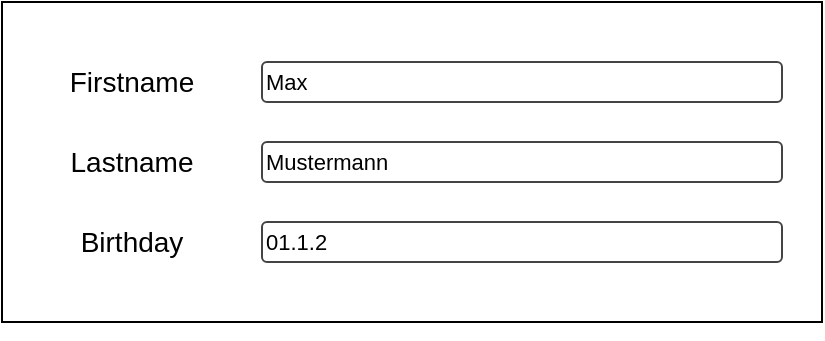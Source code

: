 <mxfile version="13.6.2" type="device" pages="5"><diagram id="u9x7g_faHBsmcDgTA-50" name="UserComponent"><mxGraphModel dx="1086" dy="966" grid="1" gridSize="10" guides="1" tooltips="1" connect="1" arrows="1" fold="1" page="1" pageScale="1" pageWidth="827" pageHeight="1169" math="0" shadow="0"><root><mxCell id="0"/><mxCell id="1" parent="0"/><mxCell id="ndW5_IXGlqLkCs41bsHp-1" value="" style="rounded=0;whiteSpace=wrap;html=1;" vertex="1" parent="1"><mxGeometry x="80" y="70" width="410" height="160" as="geometry"/></mxCell><mxCell id="ndW5_IXGlqLkCs41bsHp-11" value="Max" style="strokeWidth=1;html=1;shadow=0;dashed=0;shape=mxgraph.ios.iTextInput;strokeColor=#444444;buttonText=;fontSize=11;whiteSpace=wrap;align=left;" vertex="1" parent="1"><mxGeometry x="210" y="100" width="260" height="20" as="geometry"/></mxCell><mxCell id="ndW5_IXGlqLkCs41bsHp-12" value="Firstname" style="text;html=1;strokeColor=none;fillColor=none;align=center;verticalAlign=middle;whiteSpace=wrap;rounded=0;fontSize=14;" vertex="1" parent="1"><mxGeometry x="90" y="100" width="110" height="20" as="geometry"/></mxCell><mxCell id="ndW5_IXGlqLkCs41bsHp-13" value="Mustermann" style="strokeWidth=1;html=1;shadow=0;dashed=0;shape=mxgraph.ios.iTextInput;strokeColor=#444444;buttonText=;fontSize=11;whiteSpace=wrap;align=left;" vertex="1" parent="1"><mxGeometry x="210" y="140" width="260" height="20" as="geometry"/></mxCell><mxCell id="ndW5_IXGlqLkCs41bsHp-14" value="Lastname" style="text;html=1;strokeColor=none;fillColor=none;align=center;verticalAlign=middle;whiteSpace=wrap;rounded=0;fontSize=14;" vertex="1" parent="1"><mxGeometry x="90" y="140" width="110" height="20" as="geometry"/></mxCell><mxCell id="ndW5_IXGlqLkCs41bsHp-15" value="01.1.2" style="strokeWidth=1;html=1;shadow=0;dashed=0;shape=mxgraph.ios.iTextInput;strokeColor=#444444;buttonText=;fontSize=11;whiteSpace=wrap;align=left;" vertex="1" parent="1"><mxGeometry x="210" y="180" width="260" height="20" as="geometry"/></mxCell><mxCell id="ndW5_IXGlqLkCs41bsHp-16" value="Birthday" style="text;html=1;strokeColor=none;fillColor=none;align=center;verticalAlign=middle;whiteSpace=wrap;rounded=0;fontSize=14;" vertex="1" parent="1"><mxGeometry x="90" y="180" width="110" height="20" as="geometry"/></mxCell><mxCell id="GhrISNLk7531QN-iQ-NQ-1" style="edgeStyle=orthogonalEdgeStyle;rounded=0;orthogonalLoop=1;jettySize=auto;html=1;exitX=0.5;exitY=1;exitDx=0;exitDy=0;fontSize=14;" edge="1" parent="1" source="ndW5_IXGlqLkCs41bsHp-1" target="ndW5_IXGlqLkCs41bsHp-1"><mxGeometry relative="1" as="geometry"/></mxCell></root></mxGraphModel></diagram><diagram id="aUpxVDj_ti4cLkiI7YK-" name="AddressComponent"><mxGraphModel dx="1086" dy="966" grid="1" gridSize="10" guides="1" tooltips="1" connect="1" arrows="1" fold="1" page="1" pageScale="1" pageWidth="827" pageHeight="1169" math="0" shadow="0"><root><mxCell id="FQAC35heHHGDOe14_1Ka-0"/><mxCell id="FQAC35heHHGDOe14_1Ka-1" parent="FQAC35heHHGDOe14_1Ka-0"/><mxCell id="LvFL898f1wH0g8F9dJbk-0" value="" style="rounded=0;whiteSpace=wrap;html=1;" vertex="1" parent="FQAC35heHHGDOe14_1Ka-1"><mxGeometry x="80" y="40" width="410" height="180" as="geometry"/></mxCell><mxCell id="LvFL898f1wH0g8F9dJbk-1" value="Address {n}" style="text;html=1;strokeColor=none;fillColor=none;align=center;verticalAlign=middle;whiteSpace=wrap;rounded=0;fontSize=14;" vertex="1" parent="FQAC35heHHGDOe14_1Ka-1"><mxGeometry x="80" y="50" width="410" height="20" as="geometry"/></mxCell><mxCell id="LvFL898f1wH0g8F9dJbk-2" value="Cologne" style="strokeWidth=1;html=1;shadow=0;dashed=0;shape=mxgraph.ios.iTextInput;strokeColor=#444444;buttonText=;fontSize=11;whiteSpace=wrap;align=left;" vertex="1" parent="FQAC35heHHGDOe14_1Ka-1"><mxGeometry x="210" y="100" width="260" height="20" as="geometry"/></mxCell><mxCell id="LvFL898f1wH0g8F9dJbk-3" value="City" style="text;html=1;strokeColor=none;fillColor=none;align=center;verticalAlign=middle;whiteSpace=wrap;rounded=0;fontSize=14;" vertex="1" parent="FQAC35heHHGDOe14_1Ka-1"><mxGeometry x="90" y="100" width="110" height="20" as="geometry"/></mxCell><mxCell id="LvFL898f1wH0g8F9dJbk-4" value="CologneStreet" style="strokeWidth=1;html=1;shadow=0;dashed=0;shape=mxgraph.ios.iTextInput;strokeColor=#444444;buttonText=;fontSize=11;whiteSpace=wrap;align=left;" vertex="1" parent="FQAC35heHHGDOe14_1Ka-1"><mxGeometry x="210" y="140" width="260" height="20" as="geometry"/></mxCell><mxCell id="LvFL898f1wH0g8F9dJbk-5" value="Street" style="text;html=1;strokeColor=none;fillColor=none;align=center;verticalAlign=middle;whiteSpace=wrap;rounded=0;fontSize=14;" vertex="1" parent="FQAC35heHHGDOe14_1Ka-1"><mxGeometry x="90" y="140" width="110" height="20" as="geometry"/></mxCell><mxCell id="LvFL898f1wH0g8F9dJbk-6" value="01.1.2" style="strokeWidth=1;html=1;shadow=0;dashed=0;shape=mxgraph.ios.iTextInput;strokeColor=#444444;buttonText=;fontSize=11;whiteSpace=wrap;align=left;" vertex="1" parent="FQAC35heHHGDOe14_1Ka-1"><mxGeometry x="210" y="180" width="260" height="20" as="geometry"/></mxCell><mxCell id="LvFL898f1wH0g8F9dJbk-7" value="Post Code" style="text;html=1;strokeColor=none;fillColor=none;align=center;verticalAlign=middle;whiteSpace=wrap;rounded=0;fontSize=14;" vertex="1" parent="FQAC35heHHGDOe14_1Ka-1"><mxGeometry x="90" y="180" width="110" height="20" as="geometry"/></mxCell></root></mxGraphModel></diagram><diagram id="zsUkXMuEXC9I4SRhl9Td" name="UserListView"><mxGraphModel dx="1086" dy="966" grid="1" gridSize="10" guides="1" tooltips="1" connect="1" arrows="1" fold="1" page="1" pageScale="1" pageWidth="827" pageHeight="1169" math="0" shadow="0"><root><mxCell id="8rEXdTSWZkSDI2RordYG-0"/><mxCell id="8rEXdTSWZkSDI2RordYG-1" parent="8rEXdTSWZkSDI2RordYG-0"/><mxCell id="8rEXdTSWZkSDI2RordYG-2" value="Users" style="shape=table;html=1;whiteSpace=wrap;startSize=30;container=1;collapsible=0;childLayout=tableLayout;fontStyle=1;align=center;fontSize=14;direction=east;flipH=1;flipV=0;" vertex="1" parent="8rEXdTSWZkSDI2RordYG-1"><mxGeometry x="40" y="40" width="210" height="153" as="geometry"/></mxCell><mxCell id="8rEXdTSWZkSDI2RordYG-19" value="" style="shape=partialRectangle;html=1;whiteSpace=wrap;collapsible=0;dropTarget=0;pointerEvents=0;fillColor=none;top=0;left=0;bottom=0;right=0;points=[[0,0.5],[1,0.5]];portConstraint=eastwest;" vertex="1" parent="8rEXdTSWZkSDI2RordYG-2"><mxGeometry y="30" width="210" height="41" as="geometry"/></mxCell><mxCell id="8rEXdTSWZkSDI2RordYG-20" value="Firstname" style="shape=partialRectangle;html=1;whiteSpace=wrap;connectable=0;fillColor=none;top=0;left=0;bottom=0;right=0;overflow=hidden;" vertex="1" parent="8rEXdTSWZkSDI2RordYG-19"><mxGeometry width="60" height="41" as="geometry"/></mxCell><mxCell id="8rEXdTSWZkSDI2RordYG-21" value="Lastname" style="shape=partialRectangle;html=1;whiteSpace=wrap;connectable=0;fillColor=none;top=0;left=0;bottom=0;right=0;overflow=hidden;" vertex="1" parent="8rEXdTSWZkSDI2RordYG-19"><mxGeometry x="60" width="80" height="41" as="geometry"/></mxCell><mxCell id="8rEXdTSWZkSDI2RordYG-22" value="Birthday" style="shape=partialRectangle;html=1;whiteSpace=wrap;connectable=0;fillColor=none;top=0;left=0;bottom=0;right=0;overflow=hidden;" vertex="1" parent="8rEXdTSWZkSDI2RordYG-19"><mxGeometry x="140" width="70" height="41" as="geometry"/></mxCell><mxCell id="8rEXdTSWZkSDI2RordYG-7" value="" style="shape=partialRectangle;html=1;whiteSpace=wrap;collapsible=0;dropTarget=0;pointerEvents=0;fillColor=none;top=0;left=0;bottom=0;right=0;points=[[0,0.5],[1,0.5]];portConstraint=eastwest;" vertex="1" parent="8rEXdTSWZkSDI2RordYG-2"><mxGeometry y="71" width="210" height="41" as="geometry"/></mxCell><mxCell id="8rEXdTSWZkSDI2RordYG-8" value="Max" style="shape=partialRectangle;html=1;whiteSpace=wrap;connectable=0;fillColor=none;top=0;left=0;bottom=0;right=0;overflow=hidden;" vertex="1" parent="8rEXdTSWZkSDI2RordYG-7"><mxGeometry width="60" height="41" as="geometry"/></mxCell><mxCell id="8rEXdTSWZkSDI2RordYG-9" value="Mustermann" style="shape=partialRectangle;html=1;whiteSpace=wrap;connectable=0;fillColor=none;top=0;left=0;bottom=0;right=0;overflow=hidden;" vertex="1" parent="8rEXdTSWZkSDI2RordYG-7"><mxGeometry x="60" width="80" height="41" as="geometry"/></mxCell><mxCell id="8rEXdTSWZkSDI2RordYG-10" value="01.1.2" style="shape=partialRectangle;html=1;whiteSpace=wrap;connectable=0;fillColor=none;top=0;left=0;bottom=0;right=0;overflow=hidden;" vertex="1" parent="8rEXdTSWZkSDI2RordYG-7"><mxGeometry x="140" width="70" height="41" as="geometry"/></mxCell><mxCell id="8rEXdTSWZkSDI2RordYG-3" value="" style="shape=partialRectangle;html=1;whiteSpace=wrap;collapsible=0;dropTarget=0;pointerEvents=0;fillColor=none;top=0;left=0;bottom=0;right=0;points=[[0,0.5],[1,0.5]];portConstraint=eastwest;" vertex="1" parent="8rEXdTSWZkSDI2RordYG-2"><mxGeometry y="112" width="210" height="41" as="geometry"/></mxCell><mxCell id="8rEXdTSWZkSDI2RordYG-4" value="Friedrich" style="shape=partialRectangle;html=1;whiteSpace=wrap;connectable=0;fillColor=none;top=0;left=0;bottom=0;right=0;overflow=hidden;" vertex="1" parent="8rEXdTSWZkSDI2RordYG-3"><mxGeometry width="60" height="41" as="geometry"/></mxCell><mxCell id="8rEXdTSWZkSDI2RordYG-5" value="Folkmann" style="shape=partialRectangle;html=1;whiteSpace=wrap;connectable=0;fillColor=none;top=0;left=0;bottom=0;right=0;overflow=hidden;" vertex="1" parent="8rEXdTSWZkSDI2RordYG-3"><mxGeometry x="60" width="80" height="41" as="geometry"/></mxCell><mxCell id="8rEXdTSWZkSDI2RordYG-6" value="01.1.19" style="shape=partialRectangle;html=1;whiteSpace=wrap;connectable=0;fillColor=none;top=0;left=0;bottom=0;right=0;overflow=hidden;" vertex="1" parent="8rEXdTSWZkSDI2RordYG-3"><mxGeometry x="140" width="70" height="41" as="geometry"/></mxCell></root></mxGraphModel></diagram><diagram id="kpRdmzyFTdc11QlyB2XH" name="UserView"><mxGraphModel dx="1086" dy="966" grid="1" gridSize="10" guides="1" tooltips="1" connect="1" arrows="1" fold="1" page="1" pageScale="1" pageWidth="827" pageHeight="1169" math="0" shadow="0"><root><mxCell id="ZFrWV1GRFZGSaJmasdAq-0"/><mxCell id="ZFrWV1GRFZGSaJmasdAq-1" parent="ZFrWV1GRFZGSaJmasdAq-0"/><mxCell id="EjZgcKo2vWvGXSRR6GhS-0" value="" style="rounded=0;whiteSpace=wrap;html=1;" vertex="1" parent="ZFrWV1GRFZGSaJmasdAq-1"><mxGeometry x="209" y="70" width="410" height="160" as="geometry"/></mxCell><mxCell id="EjZgcKo2vWvGXSRR6GhS-1" value="Max" style="strokeWidth=1;html=1;shadow=0;dashed=0;shape=mxgraph.ios.iTextInput;strokeColor=#444444;buttonText=;fontSize=11;whiteSpace=wrap;align=left;" vertex="1" parent="ZFrWV1GRFZGSaJmasdAq-1"><mxGeometry x="339" y="100" width="260" height="20" as="geometry"/></mxCell><mxCell id="EjZgcKo2vWvGXSRR6GhS-2" value="Firstname" style="text;html=1;strokeColor=none;fillColor=none;align=center;verticalAlign=middle;whiteSpace=wrap;rounded=0;fontSize=14;" vertex="1" parent="ZFrWV1GRFZGSaJmasdAq-1"><mxGeometry x="219" y="100" width="110" height="20" as="geometry"/></mxCell><mxCell id="EjZgcKo2vWvGXSRR6GhS-3" value="Mustermann" style="strokeWidth=1;html=1;shadow=0;dashed=0;shape=mxgraph.ios.iTextInput;strokeColor=#444444;buttonText=;fontSize=11;whiteSpace=wrap;align=left;" vertex="1" parent="ZFrWV1GRFZGSaJmasdAq-1"><mxGeometry x="339" y="140" width="260" height="20" as="geometry"/></mxCell><mxCell id="EjZgcKo2vWvGXSRR6GhS-4" value="Lastname" style="text;html=1;strokeColor=none;fillColor=none;align=center;verticalAlign=middle;whiteSpace=wrap;rounded=0;fontSize=14;" vertex="1" parent="ZFrWV1GRFZGSaJmasdAq-1"><mxGeometry x="219" y="140" width="110" height="20" as="geometry"/></mxCell><mxCell id="EjZgcKo2vWvGXSRR6GhS-5" value="01.1.2" style="strokeWidth=1;html=1;shadow=0;dashed=0;shape=mxgraph.ios.iTextInput;strokeColor=#444444;buttonText=;fontSize=11;whiteSpace=wrap;align=left;" vertex="1" parent="ZFrWV1GRFZGSaJmasdAq-1"><mxGeometry x="339" y="180" width="260" height="20" as="geometry"/></mxCell><mxCell id="EjZgcKo2vWvGXSRR6GhS-6" value="Birthday" style="text;html=1;strokeColor=none;fillColor=none;align=center;verticalAlign=middle;whiteSpace=wrap;rounded=0;fontSize=14;" vertex="1" parent="ZFrWV1GRFZGSaJmasdAq-1"><mxGeometry x="219" y="180" width="110" height="20" as="geometry"/></mxCell><mxCell id="EjZgcKo2vWvGXSRR6GhS-7" style="edgeStyle=orthogonalEdgeStyle;rounded=0;orthogonalLoop=1;jettySize=auto;html=1;exitX=0.5;exitY=1;exitDx=0;exitDy=0;fontSize=14;" edge="1" parent="ZFrWV1GRFZGSaJmasdAq-1" source="EjZgcKo2vWvGXSRR6GhS-0" target="EjZgcKo2vWvGXSRR6GhS-0"><mxGeometry relative="1" as="geometry"/></mxCell><mxCell id="fzDl42XnqRktOprsZ_m--10" value="" style="verticalLabelPosition=bottom;verticalAlign=top;html=1;shadow=0;dashed=0;strokeWidth=1;shape=mxgraph.ios.iAddIcon;fillColor=#7AdF78;fillColor2=#1A9917;strokeColor=#ffffff;fontSize=14;" vertex="1" parent="ZFrWV1GRFZGSaJmasdAq-1"><mxGeometry x="399" y="420" width="30" height="30" as="geometry"/></mxCell><mxCell id="fzDl42XnqRktOprsZ_m--11" value="Addresses" style="text;strokeColor=none;fillColor=none;html=1;fontSize=24;fontStyle=1;verticalAlign=middle;align=center;" vertex="1" parent="ZFrWV1GRFZGSaJmasdAq-1"><mxGeometry x="364" y="350" width="100" height="50" as="geometry"/></mxCell><mxCell id="fzDl42XnqRktOprsZ_m--12" value="" style="line;strokeWidth=4;html=1;perimeter=backbonePerimeter;points=[];outlineConnect=0;fontSize=14;" vertex="1" parent="ZFrWV1GRFZGSaJmasdAq-1"><mxGeometry x="209" y="300" width="416" height="10" as="geometry"/></mxCell><mxCell id="fzDl42XnqRktOprsZ_m--13" value="User" style="text;strokeColor=none;fillColor=none;html=1;fontSize=24;fontStyle=1;verticalAlign=middle;align=center;" vertex="1" parent="ZFrWV1GRFZGSaJmasdAq-1"><mxGeometry x="370" width="100" height="50" as="geometry"/></mxCell><mxCell id="avldigqSVDygWxDo6Ayb-0" value="" style="rounded=0;whiteSpace=wrap;html=1;" vertex="1" parent="ZFrWV1GRFZGSaJmasdAq-1"><mxGeometry x="209" y="480" width="410" height="180" as="geometry"/></mxCell><mxCell id="avldigqSVDygWxDo6Ayb-1" value="Address {n}" style="text;html=1;strokeColor=none;fillColor=none;align=center;verticalAlign=middle;whiteSpace=wrap;rounded=0;fontSize=14;" vertex="1" parent="ZFrWV1GRFZGSaJmasdAq-1"><mxGeometry x="209" y="490" width="410" height="20" as="geometry"/></mxCell><mxCell id="avldigqSVDygWxDo6Ayb-2" value="Cologne" style="strokeWidth=1;html=1;shadow=0;dashed=0;shape=mxgraph.ios.iTextInput;strokeColor=#444444;buttonText=;fontSize=11;whiteSpace=wrap;align=left;" vertex="1" parent="ZFrWV1GRFZGSaJmasdAq-1"><mxGeometry x="339" y="540" width="260" height="20" as="geometry"/></mxCell><mxCell id="avldigqSVDygWxDo6Ayb-3" value="City" style="text;html=1;strokeColor=none;fillColor=none;align=center;verticalAlign=middle;whiteSpace=wrap;rounded=0;fontSize=14;" vertex="1" parent="ZFrWV1GRFZGSaJmasdAq-1"><mxGeometry x="219" y="540" width="110" height="20" as="geometry"/></mxCell><mxCell id="avldigqSVDygWxDo6Ayb-4" value="Cologne Street 31" style="strokeWidth=1;html=1;shadow=0;dashed=0;shape=mxgraph.ios.iTextInput;strokeColor=#444444;buttonText=;fontSize=11;whiteSpace=wrap;align=left;" vertex="1" parent="ZFrWV1GRFZGSaJmasdAq-1"><mxGeometry x="339" y="580" width="260" height="20" as="geometry"/></mxCell><mxCell id="avldigqSVDygWxDo6Ayb-5" value="Street" style="text;html=1;strokeColor=none;fillColor=none;align=center;verticalAlign=middle;whiteSpace=wrap;rounded=0;fontSize=14;" vertex="1" parent="ZFrWV1GRFZGSaJmasdAq-1"><mxGeometry x="219" y="580" width="110" height="20" as="geometry"/></mxCell><mxCell id="avldigqSVDygWxDo6Ayb-6" value="01.1.2" style="strokeWidth=1;html=1;shadow=0;dashed=0;shape=mxgraph.ios.iTextInput;strokeColor=#444444;buttonText=;fontSize=11;whiteSpace=wrap;align=left;" vertex="1" parent="ZFrWV1GRFZGSaJmasdAq-1"><mxGeometry x="339" y="620" width="260" height="20" as="geometry"/></mxCell><mxCell id="avldigqSVDygWxDo6Ayb-7" value="Post Code" style="text;html=1;strokeColor=none;fillColor=none;align=center;verticalAlign=middle;whiteSpace=wrap;rounded=0;fontSize=14;" vertex="1" parent="ZFrWV1GRFZGSaJmasdAq-1"><mxGeometry x="219" y="620" width="110" height="20" as="geometry"/></mxCell></root></mxGraphModel></diagram><diagram id="D0DpKiXXopBmqC6brbmR" name="ERD - Krähenfuss"><mxGraphModel dx="1278" dy="1136" grid="1" gridSize="10" guides="1" tooltips="1" connect="1" arrows="1" fold="1" page="1" pageScale="1" pageWidth="827" pageHeight="1169" math="0" shadow="0"><root><mxCell id="2NrLYwXaiCMo4B4P1L0n-0"/><mxCell id="2NrLYwXaiCMo4B4P1L0n-1" parent="2NrLYwXaiCMo4B4P1L0n-0"/><mxCell id="2NrLYwXaiCMo4B4P1L0n-2" value="User" style="shape=table;startSize=30;container=1;collapsible=1;childLayout=tableLayout;fixedRows=1;rowLines=0;fontStyle=1;align=center;resizeLast=1;fontSize=14;" vertex="1" parent="2NrLYwXaiCMo4B4P1L0n-1"><mxGeometry x="180" y="260" width="180" height="160" as="geometry"/></mxCell><mxCell id="2NrLYwXaiCMo4B4P1L0n-3" value="" style="shape=partialRectangle;collapsible=0;dropTarget=0;pointerEvents=0;fillColor=none;top=0;left=0;bottom=1;right=0;points=[[0,0.5],[1,0.5]];portConstraint=eastwest;" vertex="1" parent="2NrLYwXaiCMo4B4P1L0n-2"><mxGeometry y="30" width="180" height="30" as="geometry"/></mxCell><mxCell id="2NrLYwXaiCMo4B4P1L0n-4" value="PK" style="shape=partialRectangle;connectable=0;fillColor=none;top=0;left=0;bottom=0;right=0;fontStyle=1;overflow=hidden;" vertex="1" parent="2NrLYwXaiCMo4B4P1L0n-3"><mxGeometry width="30" height="30" as="geometry"/></mxCell><mxCell id="2NrLYwXaiCMo4B4P1L0n-5" value="ID" style="shape=partialRectangle;connectable=0;fillColor=none;top=0;left=0;bottom=0;right=0;align=left;spacingLeft=6;fontStyle=5;overflow=hidden;" vertex="1" parent="2NrLYwXaiCMo4B4P1L0n-3"><mxGeometry x="30" width="150" height="30" as="geometry"/></mxCell><mxCell id="2NrLYwXaiCMo4B4P1L0n-6" value="" style="shape=partialRectangle;collapsible=0;dropTarget=0;pointerEvents=0;fillColor=none;top=0;left=0;bottom=0;right=0;points=[[0,0.5],[1,0.5]];portConstraint=eastwest;" vertex="1" parent="2NrLYwXaiCMo4B4P1L0n-2"><mxGeometry y="60" width="180" height="30" as="geometry"/></mxCell><mxCell id="2NrLYwXaiCMo4B4P1L0n-7" value="" style="shape=partialRectangle;connectable=0;fillColor=none;top=0;left=0;bottom=0;right=0;editable=1;overflow=hidden;" vertex="1" parent="2NrLYwXaiCMo4B4P1L0n-6"><mxGeometry width="30" height="30" as="geometry"/></mxCell><mxCell id="2NrLYwXaiCMo4B4P1L0n-8" value="Firstname" style="shape=partialRectangle;connectable=0;fillColor=none;top=0;left=0;bottom=0;right=0;align=left;spacingLeft=6;overflow=hidden;" vertex="1" parent="2NrLYwXaiCMo4B4P1L0n-6"><mxGeometry x="30" width="150" height="30" as="geometry"/></mxCell><mxCell id="2NrLYwXaiCMo4B4P1L0n-9" value="" style="shape=partialRectangle;collapsible=0;dropTarget=0;pointerEvents=0;fillColor=none;top=0;left=0;bottom=0;right=0;points=[[0,0.5],[1,0.5]];portConstraint=eastwest;" vertex="1" parent="2NrLYwXaiCMo4B4P1L0n-2"><mxGeometry y="90" width="180" height="30" as="geometry"/></mxCell><mxCell id="2NrLYwXaiCMo4B4P1L0n-10" value="" style="shape=partialRectangle;connectable=0;fillColor=none;top=0;left=0;bottom=0;right=0;editable=1;overflow=hidden;" vertex="1" parent="2NrLYwXaiCMo4B4P1L0n-9"><mxGeometry width="30" height="30" as="geometry"/></mxCell><mxCell id="2NrLYwXaiCMo4B4P1L0n-11" value="Lastname" style="shape=partialRectangle;connectable=0;fillColor=none;top=0;left=0;bottom=0;right=0;align=left;spacingLeft=6;overflow=hidden;" vertex="1" parent="2NrLYwXaiCMo4B4P1L0n-9"><mxGeometry x="30" width="150" height="30" as="geometry"/></mxCell><mxCell id="2NrLYwXaiCMo4B4P1L0n-12" value="" style="shape=partialRectangle;collapsible=0;dropTarget=0;pointerEvents=0;fillColor=none;top=0;left=0;bottom=0;right=0;points=[[0,0.5],[1,0.5]];portConstraint=eastwest;" vertex="1" parent="2NrLYwXaiCMo4B4P1L0n-2"><mxGeometry y="120" width="180" height="30" as="geometry"/></mxCell><mxCell id="2NrLYwXaiCMo4B4P1L0n-13" value="" style="shape=partialRectangle;connectable=0;fillColor=none;top=0;left=0;bottom=0;right=0;editable=1;overflow=hidden;" vertex="1" parent="2NrLYwXaiCMo4B4P1L0n-12"><mxGeometry width="30" height="30" as="geometry"/></mxCell><mxCell id="2NrLYwXaiCMo4B4P1L0n-14" value="Birthday" style="shape=partialRectangle;connectable=0;fillColor=none;top=0;left=0;bottom=0;right=0;align=left;spacingLeft=6;overflow=hidden;" vertex="1" parent="2NrLYwXaiCMo4B4P1L0n-12"><mxGeometry x="30" width="150" height="30" as="geometry"/></mxCell><mxCell id="mjLh-aEhKijyN3l6LkxY-0" value="Address" style="shape=table;startSize=30;container=1;collapsible=1;childLayout=tableLayout;fixedRows=1;rowLines=0;fontStyle=1;align=center;resizeLast=1;fontSize=14;" vertex="1" parent="2NrLYwXaiCMo4B4P1L0n-1"><mxGeometry x="480" y="260" width="180" height="190" as="geometry"/></mxCell><mxCell id="mjLh-aEhKijyN3l6LkxY-1" value="" style="shape=partialRectangle;collapsible=0;dropTarget=0;pointerEvents=0;fillColor=none;top=0;left=0;bottom=1;right=0;points=[[0,0.5],[1,0.5]];portConstraint=eastwest;" vertex="1" parent="mjLh-aEhKijyN3l6LkxY-0"><mxGeometry y="30" width="180" height="30" as="geometry"/></mxCell><mxCell id="mjLh-aEhKijyN3l6LkxY-2" value="PK" style="shape=partialRectangle;connectable=0;fillColor=none;top=0;left=0;bottom=0;right=0;fontStyle=1;overflow=hidden;" vertex="1" parent="mjLh-aEhKijyN3l6LkxY-1"><mxGeometry width="30" height="30" as="geometry"/></mxCell><mxCell id="mjLh-aEhKijyN3l6LkxY-3" value="ID" style="shape=partialRectangle;connectable=0;fillColor=none;top=0;left=0;bottom=0;right=0;align=left;spacingLeft=6;fontStyle=5;overflow=hidden;" vertex="1" parent="mjLh-aEhKijyN3l6LkxY-1"><mxGeometry x="30" width="150" height="30" as="geometry"/></mxCell><mxCell id="aIUz3zMQiQEAvRgLoNKX-53" value="" style="shape=partialRectangle;collapsible=0;dropTarget=0;pointerEvents=0;fillColor=none;top=0;left=0;bottom=1;right=0;points=[[0,0.5],[1,0.5]];portConstraint=eastwest;" vertex="1" parent="mjLh-aEhKijyN3l6LkxY-0"><mxGeometry y="60" width="180" height="30" as="geometry"/></mxCell><mxCell id="aIUz3zMQiQEAvRgLoNKX-54" value="FK" style="shape=partialRectangle;connectable=0;fillColor=none;top=0;left=0;bottom=0;right=0;fontStyle=1;overflow=hidden;" vertex="1" parent="aIUz3zMQiQEAvRgLoNKX-53"><mxGeometry width="30" height="30" as="geometry"/></mxCell><mxCell id="aIUz3zMQiQEAvRgLoNKX-55" value="CityID" style="shape=partialRectangle;connectable=0;fillColor=none;top=0;left=0;bottom=0;right=0;align=left;spacingLeft=6;fontStyle=5;overflow=hidden;" vertex="1" parent="aIUz3zMQiQEAvRgLoNKX-53"><mxGeometry x="30" width="150" height="30" as="geometry"/></mxCell><mxCell id="aIUz3zMQiQEAvRgLoNKX-56" value="" style="shape=partialRectangle;collapsible=0;dropTarget=0;pointerEvents=0;fillColor=none;top=0;left=0;bottom=1;right=0;points=[[0,0.5],[1,0.5]];portConstraint=eastwest;" vertex="1" parent="mjLh-aEhKijyN3l6LkxY-0"><mxGeometry y="90" width="180" height="30" as="geometry"/></mxCell><mxCell id="aIUz3zMQiQEAvRgLoNKX-57" value="FK" style="shape=partialRectangle;connectable=0;fillColor=none;top=0;left=0;bottom=0;right=0;fontStyle=1;overflow=hidden;" vertex="1" parent="aIUz3zMQiQEAvRgLoNKX-56"><mxGeometry width="30" height="30" as="geometry"/></mxCell><mxCell id="aIUz3zMQiQEAvRgLoNKX-58" value="StreetID" style="shape=partialRectangle;connectable=0;fillColor=none;top=0;left=0;bottom=0;right=0;align=left;spacingLeft=6;fontStyle=5;overflow=hidden;" vertex="1" parent="aIUz3zMQiQEAvRgLoNKX-56"><mxGeometry x="30" width="150" height="30" as="geometry"/></mxCell><mxCell id="aIUz3zMQiQEAvRgLoNKX-59" value="" style="shape=partialRectangle;collapsible=0;dropTarget=0;pointerEvents=0;fillColor=none;top=0;left=0;bottom=1;right=0;points=[[0,0.5],[1,0.5]];portConstraint=eastwest;" vertex="1" parent="mjLh-aEhKijyN3l6LkxY-0"><mxGeometry y="120" width="180" height="30" as="geometry"/></mxCell><mxCell id="aIUz3zMQiQEAvRgLoNKX-60" value="FK" style="shape=partialRectangle;connectable=0;fillColor=none;top=0;left=0;bottom=0;right=0;fontStyle=1;overflow=hidden;" vertex="1" parent="aIUz3zMQiQEAvRgLoNKX-59"><mxGeometry width="30" height="30" as="geometry"/></mxCell><mxCell id="aIUz3zMQiQEAvRgLoNKX-61" value="PostcodeID" style="shape=partialRectangle;connectable=0;fillColor=none;top=0;left=0;bottom=0;right=0;align=left;spacingLeft=6;fontStyle=5;overflow=hidden;" vertex="1" parent="aIUz3zMQiQEAvRgLoNKX-59"><mxGeometry x="30" width="150" height="30" as="geometry"/></mxCell><mxCell id="aIUz3zMQiQEAvRgLoNKX-68" value="" style="shape=partialRectangle;collapsible=0;dropTarget=0;pointerEvents=0;fillColor=none;top=0;left=0;bottom=1;right=0;points=[[0,0.5],[1,0.5]];portConstraint=eastwest;" vertex="1" parent="mjLh-aEhKijyN3l6LkxY-0"><mxGeometry y="150" width="180" height="30" as="geometry"/></mxCell><mxCell id="aIUz3zMQiQEAvRgLoNKX-69" value="FK" style="shape=partialRectangle;connectable=0;fillColor=none;top=0;left=0;bottom=0;right=0;fontStyle=1;overflow=hidden;" vertex="1" parent="aIUz3zMQiQEAvRgLoNKX-68"><mxGeometry width="30" height="30" as="geometry"/></mxCell><mxCell id="aIUz3zMQiQEAvRgLoNKX-70" value="StreetNumberID" style="shape=partialRectangle;connectable=0;fillColor=none;top=0;left=0;bottom=0;right=0;align=left;spacingLeft=6;fontStyle=5;overflow=hidden;" vertex="1" parent="aIUz3zMQiQEAvRgLoNKX-68"><mxGeometry x="30" width="150" height="30" as="geometry"/></mxCell><mxCell id="aIUz3zMQiQEAvRgLoNKX-62" style="edgeStyle=orthogonalEdgeStyle;rounded=0;orthogonalLoop=1;jettySize=auto;html=1;exitX=1;exitY=0.5;exitDx=0;exitDy=0;entryX=0;entryY=0.5;entryDx=0;entryDy=0;fontSize=14;endArrow=ERone;endFill=0;startArrow=ERzeroToMany;startFill=1;" edge="1" parent="2NrLYwXaiCMo4B4P1L0n-1" source="2NrLYwXaiCMo4B4P1L0n-6" target="aIUz3zMQiQEAvRgLoNKX-53"><mxGeometry relative="1" as="geometry"/></mxCell><mxCell id="aIUz3zMQiQEAvRgLoNKX-64" style="edgeStyle=orthogonalEdgeStyle;rounded=0;orthogonalLoop=1;jettySize=auto;html=1;exitX=1.005;exitY=0.099;exitDx=0;exitDy=0;entryX=0;entryY=0.5;entryDx=0;entryDy=0;startArrow=ERone;startFill=0;endArrow=ERone;endFill=0;fontSize=14;exitPerimeter=0;" edge="1" parent="2NrLYwXaiCMo4B4P1L0n-1" source="mjLh-aEhKijyN3l6LkxY-0" target="aIUz3zMQiQEAvRgLoNKX-1"><mxGeometry relative="1" as="geometry"><Array as="points"><mxPoint x="860" y="279"/><mxPoint x="860" y="350"/><mxPoint x="1020" y="350"/></Array></mxGeometry></mxCell><mxCell id="aIUz3zMQiQEAvRgLoNKX-66" style="edgeStyle=orthogonalEdgeStyle;rounded=0;orthogonalLoop=1;jettySize=auto;html=1;exitX=1;exitY=0.5;exitDx=0;exitDy=0;entryX=0;entryY=0.5;entryDx=0;entryDy=0;startArrow=ERone;startFill=0;endArrow=ERone;endFill=0;fontSize=14;" edge="1" parent="2NrLYwXaiCMo4B4P1L0n-1" source="aIUz3zMQiQEAvRgLoNKX-53" target="aIUz3zMQiQEAvRgLoNKX-14"><mxGeometry relative="1" as="geometry"/></mxCell><mxCell id="aIUz3zMQiQEAvRgLoNKX-67" style="edgeStyle=orthogonalEdgeStyle;rounded=0;orthogonalLoop=1;jettySize=auto;html=1;exitX=1;exitY=0.5;exitDx=0;exitDy=0;entryX=-0.002;entryY=-0.102;entryDx=0;entryDy=0;entryPerimeter=0;startArrow=ERone;startFill=0;endArrow=ERone;endFill=0;fontSize=14;" edge="1" parent="2NrLYwXaiCMo4B4P1L0n-1" source="aIUz3zMQiQEAvRgLoNKX-59" target="aIUz3zMQiQEAvRgLoNKX-24"><mxGeometry relative="1" as="geometry"><Array as="points"><mxPoint x="820" y="395"/><mxPoint x="820" y="597"/></Array></mxGeometry></mxCell><mxCell id="aIUz3zMQiQEAvRgLoNKX-78" style="edgeStyle=orthogonalEdgeStyle;rounded=0;orthogonalLoop=1;jettySize=auto;html=1;exitX=1;exitY=0.5;exitDx=0;exitDy=0;entryX=0;entryY=0.5;entryDx=0;entryDy=0;startArrow=ERone;startFill=0;endArrow=ERone;endFill=0;fontSize=14;" edge="1" parent="2NrLYwXaiCMo4B4P1L0n-1" source="aIUz3zMQiQEAvRgLoNKX-68" target="aIUz3zMQiQEAvRgLoNKX-72"><mxGeometry relative="1" as="geometry"><Array as="points"><mxPoint x="800" y="425"/><mxPoint x="800" y="725"/></Array></mxGeometry></mxCell><mxCell id="aIUz3zMQiQEAvRgLoNKX-0" value="City" style="shape=table;startSize=30;container=1;collapsible=1;childLayout=tableLayout;fixedRows=1;rowLines=0;fontStyle=1;align=center;resizeLast=1;fontSize=14;" vertex="1" parent="2NrLYwXaiCMo4B4P1L0n-1"><mxGeometry x="1020" y="305" width="180" height="100" as="geometry"/></mxCell><mxCell id="aIUz3zMQiQEAvRgLoNKX-1" value="" style="shape=partialRectangle;collapsible=0;dropTarget=0;pointerEvents=0;fillColor=none;top=0;left=0;bottom=1;right=0;points=[[0,0.5],[1,0.5]];portConstraint=eastwest;" vertex="1" parent="aIUz3zMQiQEAvRgLoNKX-0"><mxGeometry y="30" width="180" height="30" as="geometry"/></mxCell><mxCell id="aIUz3zMQiQEAvRgLoNKX-2" value="PK" style="shape=partialRectangle;connectable=0;fillColor=none;top=0;left=0;bottom=0;right=0;fontStyle=1;overflow=hidden;" vertex="1" parent="aIUz3zMQiQEAvRgLoNKX-1"><mxGeometry width="30" height="30" as="geometry"/></mxCell><mxCell id="aIUz3zMQiQEAvRgLoNKX-3" value="ID" style="shape=partialRectangle;connectable=0;fillColor=none;top=0;left=0;bottom=0;right=0;align=left;spacingLeft=6;fontStyle=5;overflow=hidden;" vertex="1" parent="aIUz3zMQiQEAvRgLoNKX-1"><mxGeometry x="30" width="150" height="30" as="geometry"/></mxCell><mxCell id="aIUz3zMQiQEAvRgLoNKX-4" value="" style="shape=partialRectangle;collapsible=0;dropTarget=0;pointerEvents=0;fillColor=none;top=0;left=0;bottom=0;right=0;points=[[0,0.5],[1,0.5]];portConstraint=eastwest;" vertex="1" parent="aIUz3zMQiQEAvRgLoNKX-0"><mxGeometry y="60" width="180" height="30" as="geometry"/></mxCell><mxCell id="aIUz3zMQiQEAvRgLoNKX-5" value="" style="shape=partialRectangle;connectable=0;fillColor=none;top=0;left=0;bottom=0;right=0;editable=1;overflow=hidden;" vertex="1" parent="aIUz3zMQiQEAvRgLoNKX-4"><mxGeometry width="30" height="30" as="geometry"/></mxCell><mxCell id="aIUz3zMQiQEAvRgLoNKX-6" value="Name" style="shape=partialRectangle;connectable=0;fillColor=none;top=0;left=0;bottom=0;right=0;align=left;spacingLeft=6;overflow=hidden;" vertex="1" parent="aIUz3zMQiQEAvRgLoNKX-4"><mxGeometry x="30" width="150" height="30" as="geometry"/></mxCell><mxCell id="aIUz3zMQiQEAvRgLoNKX-13" value="Street" style="shape=table;startSize=30;container=1;collapsible=1;childLayout=tableLayout;fixedRows=1;rowLines=0;fontStyle=1;align=center;resizeLast=1;fontSize=14;" vertex="1" parent="2NrLYwXaiCMo4B4P1L0n-1"><mxGeometry x="1020" y="430" width="180" height="100" as="geometry"/></mxCell><mxCell id="aIUz3zMQiQEAvRgLoNKX-14" value="" style="shape=partialRectangle;collapsible=0;dropTarget=0;pointerEvents=0;fillColor=none;top=0;left=0;bottom=1;right=0;points=[[0,0.5],[1,0.5]];portConstraint=eastwest;" vertex="1" parent="aIUz3zMQiQEAvRgLoNKX-13"><mxGeometry y="30" width="180" height="30" as="geometry"/></mxCell><mxCell id="aIUz3zMQiQEAvRgLoNKX-15" value="PK" style="shape=partialRectangle;connectable=0;fillColor=none;top=0;left=0;bottom=0;right=0;fontStyle=1;overflow=hidden;" vertex="1" parent="aIUz3zMQiQEAvRgLoNKX-14"><mxGeometry width="30" height="30" as="geometry"/></mxCell><mxCell id="aIUz3zMQiQEAvRgLoNKX-16" value="ID" style="shape=partialRectangle;connectable=0;fillColor=none;top=0;left=0;bottom=0;right=0;align=left;spacingLeft=6;fontStyle=5;overflow=hidden;" vertex="1" parent="aIUz3zMQiQEAvRgLoNKX-14"><mxGeometry x="30" width="150" height="30" as="geometry"/></mxCell><mxCell id="aIUz3zMQiQEAvRgLoNKX-17" value="" style="shape=partialRectangle;collapsible=0;dropTarget=0;pointerEvents=0;fillColor=none;top=0;left=0;bottom=0;right=0;points=[[0,0.5],[1,0.5]];portConstraint=eastwest;" vertex="1" parent="aIUz3zMQiQEAvRgLoNKX-13"><mxGeometry y="60" width="180" height="30" as="geometry"/></mxCell><mxCell id="aIUz3zMQiQEAvRgLoNKX-18" value="" style="shape=partialRectangle;connectable=0;fillColor=none;top=0;left=0;bottom=0;right=0;editable=1;overflow=hidden;" vertex="1" parent="aIUz3zMQiQEAvRgLoNKX-17"><mxGeometry width="30" height="30" as="geometry"/></mxCell><mxCell id="aIUz3zMQiQEAvRgLoNKX-19" value="Name" style="shape=partialRectangle;connectable=0;fillColor=none;top=0;left=0;bottom=0;right=0;align=left;spacingLeft=6;overflow=hidden;" vertex="1" parent="aIUz3zMQiQEAvRgLoNKX-17"><mxGeometry x="30" width="150" height="30" as="geometry"/></mxCell><mxCell id="aIUz3zMQiQEAvRgLoNKX-20" value="Postcode" style="shape=table;startSize=30;container=1;collapsible=1;childLayout=tableLayout;fixedRows=1;rowLines=0;fontStyle=1;align=center;resizeLast=1;fontSize=14;" vertex="1" parent="2NrLYwXaiCMo4B4P1L0n-1"><mxGeometry x="1020" y="560" width="180" height="100" as="geometry"/></mxCell><mxCell id="aIUz3zMQiQEAvRgLoNKX-21" value="" style="shape=partialRectangle;collapsible=0;dropTarget=0;pointerEvents=0;fillColor=none;top=0;left=0;bottom=1;right=0;points=[[0,0.5],[1,0.5]];portConstraint=eastwest;" vertex="1" parent="aIUz3zMQiQEAvRgLoNKX-20"><mxGeometry y="30" width="180" height="30" as="geometry"/></mxCell><mxCell id="aIUz3zMQiQEAvRgLoNKX-22" value="PK" style="shape=partialRectangle;connectable=0;fillColor=none;top=0;left=0;bottom=0;right=0;fontStyle=1;overflow=hidden;" vertex="1" parent="aIUz3zMQiQEAvRgLoNKX-21"><mxGeometry width="30" height="30" as="geometry"/></mxCell><mxCell id="aIUz3zMQiQEAvRgLoNKX-23" value="ID" style="shape=partialRectangle;connectable=0;fillColor=none;top=0;left=0;bottom=0;right=0;align=left;spacingLeft=6;fontStyle=5;overflow=hidden;" vertex="1" parent="aIUz3zMQiQEAvRgLoNKX-21"><mxGeometry x="30" width="150" height="30" as="geometry"/></mxCell><mxCell id="aIUz3zMQiQEAvRgLoNKX-24" value="" style="shape=partialRectangle;collapsible=0;dropTarget=0;pointerEvents=0;fillColor=none;top=0;left=0;bottom=0;right=0;points=[[0,0.5],[1,0.5]];portConstraint=eastwest;" vertex="1" parent="aIUz3zMQiQEAvRgLoNKX-20"><mxGeometry y="60" width="180" height="30" as="geometry"/></mxCell><mxCell id="aIUz3zMQiQEAvRgLoNKX-25" value="" style="shape=partialRectangle;connectable=0;fillColor=none;top=0;left=0;bottom=0;right=0;editable=1;overflow=hidden;" vertex="1" parent="aIUz3zMQiQEAvRgLoNKX-24"><mxGeometry width="30" height="30" as="geometry"/></mxCell><mxCell id="aIUz3zMQiQEAvRgLoNKX-26" value="Name" style="shape=partialRectangle;connectable=0;fillColor=none;top=0;left=0;bottom=0;right=0;align=left;spacingLeft=6;overflow=hidden;" vertex="1" parent="aIUz3zMQiQEAvRgLoNKX-24"><mxGeometry x="30" width="150" height="30" as="geometry"/></mxCell><mxCell id="aIUz3zMQiQEAvRgLoNKX-71" value="StreetNumber" style="shape=table;startSize=30;container=1;collapsible=1;childLayout=tableLayout;fixedRows=1;rowLines=0;fontStyle=1;align=center;resizeLast=1;fontSize=14;" vertex="1" parent="2NrLYwXaiCMo4B4P1L0n-1"><mxGeometry x="1020" y="690" width="180" height="100" as="geometry"/></mxCell><mxCell id="aIUz3zMQiQEAvRgLoNKX-72" value="" style="shape=partialRectangle;collapsible=0;dropTarget=0;pointerEvents=0;fillColor=none;top=0;left=0;bottom=1;right=0;points=[[0,0.5],[1,0.5]];portConstraint=eastwest;" vertex="1" parent="aIUz3zMQiQEAvRgLoNKX-71"><mxGeometry y="30" width="180" height="30" as="geometry"/></mxCell><mxCell id="aIUz3zMQiQEAvRgLoNKX-73" value="PK" style="shape=partialRectangle;connectable=0;fillColor=none;top=0;left=0;bottom=0;right=0;fontStyle=1;overflow=hidden;" vertex="1" parent="aIUz3zMQiQEAvRgLoNKX-72"><mxGeometry width="30" height="30" as="geometry"/></mxCell><mxCell id="aIUz3zMQiQEAvRgLoNKX-74" value="ID" style="shape=partialRectangle;connectable=0;fillColor=none;top=0;left=0;bottom=0;right=0;align=left;spacingLeft=6;fontStyle=5;overflow=hidden;" vertex="1" parent="aIUz3zMQiQEAvRgLoNKX-72"><mxGeometry x="30" width="150" height="30" as="geometry"/></mxCell><mxCell id="aIUz3zMQiQEAvRgLoNKX-75" value="" style="shape=partialRectangle;collapsible=0;dropTarget=0;pointerEvents=0;fillColor=none;top=0;left=0;bottom=0;right=0;points=[[0,0.5],[1,0.5]];portConstraint=eastwest;" vertex="1" parent="aIUz3zMQiQEAvRgLoNKX-71"><mxGeometry y="60" width="180" height="30" as="geometry"/></mxCell><mxCell id="aIUz3zMQiQEAvRgLoNKX-76" value="" style="shape=partialRectangle;connectable=0;fillColor=none;top=0;left=0;bottom=0;right=0;editable=1;overflow=hidden;" vertex="1" parent="aIUz3zMQiQEAvRgLoNKX-75"><mxGeometry width="30" height="30" as="geometry"/></mxCell><mxCell id="aIUz3zMQiQEAvRgLoNKX-77" value="number" style="shape=partialRectangle;connectable=0;fillColor=none;top=0;left=0;bottom=0;right=0;align=left;spacingLeft=6;overflow=hidden;" vertex="1" parent="aIUz3zMQiQEAvRgLoNKX-75"><mxGeometry x="30" width="150" height="30" as="geometry"/></mxCell></root></mxGraphModel></diagram></mxfile>